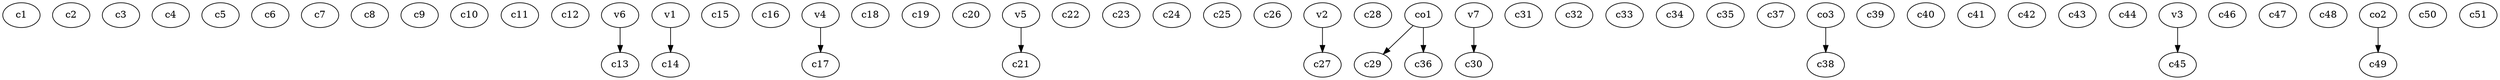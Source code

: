strict digraph  {
c1;
c2;
c3;
c4;
c5;
c6;
c7;
c8;
c9;
c10;
c11;
c12;
c13;
c14;
c15;
c16;
c17;
c18;
c19;
c20;
c21;
c22;
c23;
c24;
c25;
c26;
c27;
c28;
c29;
c30;
c31;
c32;
c33;
c34;
c35;
c36;
c37;
c38;
c39;
c40;
c41;
c42;
c43;
c44;
c45;
c46;
c47;
c48;
c49;
c50;
c51;
v1;
v2;
v3;
v4;
v5;
v6;
v7;
co1;
co2;
co3;
v1 -> c14  [weight=1];
v2 -> c27  [weight=1];
v3 -> c45  [weight=1];
v4 -> c17  [weight=1];
v5 -> c21  [weight=1];
v6 -> c13  [weight=1];
v7 -> c30  [weight=1];
co1 -> c36  [weight=1];
co1 -> c29  [weight=1];
co2 -> c49  [weight=1];
co3 -> c38  [weight=1];
}
